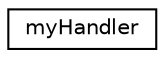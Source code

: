 digraph "Graphical Class Hierarchy"
{
 // LATEX_PDF_SIZE
  edge [fontname="Helvetica",fontsize="10",labelfontname="Helvetica",labelfontsize="10"];
  node [fontname="Helvetica",fontsize="10",shape=record];
  rankdir="LR";
  Node0 [label="myHandler",height=0.2,width=0.4,color="black", fillcolor="white", style="filled",URL="$classmyHandler.html",tooltip=" "];
}
